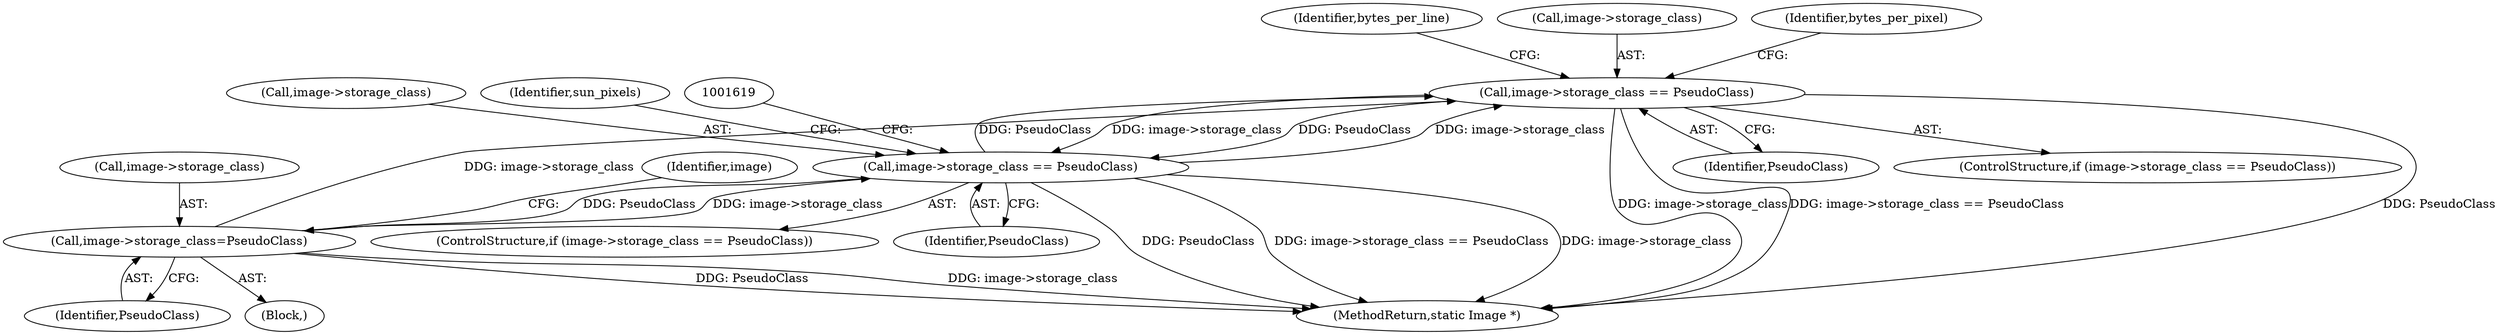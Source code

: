 digraph "0_ImageMagick_78f82d9d1c2944725a279acd573a22168dc6e22a@pointer" {
"1001178" [label="(Call,image->storage_class == PseudoClass)"];
"1001613" [label="(Call,image->storage_class == PseudoClass)"];
"1001178" [label="(Call,image->storage_class == PseudoClass)"];
"1000398" [label="(Call,image->storage_class=PseudoClass)"];
"1001727" [label="(MethodReturn,static Image *)"];
"1001182" [label="(Identifier,PseudoClass)"];
"1000405" [label="(Identifier,image)"];
"1001617" [label="(Identifier,PseudoClass)"];
"1001614" [label="(Call,image->storage_class)"];
"1001186" [label="(Identifier,bytes_per_line)"];
"1001179" [label="(Call,image->storage_class)"];
"1001339" [label="(Identifier,bytes_per_pixel)"];
"1000396" [label="(Block,)"];
"1000402" [label="(Identifier,PseudoClass)"];
"1000398" [label="(Call,image->storage_class=PseudoClass)"];
"1001177" [label="(ControlStructure,if (image->storage_class == PseudoClass))"];
"1001178" [label="(Call,image->storage_class == PseudoClass)"];
"1001612" [label="(ControlStructure,if (image->storage_class == PseudoClass))"];
"1001613" [label="(Call,image->storage_class == PseudoClass)"];
"1001624" [label="(Identifier,sun_pixels)"];
"1000399" [label="(Call,image->storage_class)"];
"1001178" -> "1001177"  [label="AST: "];
"1001178" -> "1001182"  [label="CFG: "];
"1001179" -> "1001178"  [label="AST: "];
"1001182" -> "1001178"  [label="AST: "];
"1001186" -> "1001178"  [label="CFG: "];
"1001339" -> "1001178"  [label="CFG: "];
"1001178" -> "1001727"  [label="DDG: image->storage_class"];
"1001178" -> "1001727"  [label="DDG: image->storage_class == PseudoClass"];
"1001178" -> "1001727"  [label="DDG: PseudoClass"];
"1001613" -> "1001178"  [label="DDG: image->storage_class"];
"1001613" -> "1001178"  [label="DDG: PseudoClass"];
"1000398" -> "1001178"  [label="DDG: image->storage_class"];
"1001178" -> "1001613"  [label="DDG: image->storage_class"];
"1001178" -> "1001613"  [label="DDG: PseudoClass"];
"1001613" -> "1001612"  [label="AST: "];
"1001613" -> "1001617"  [label="CFG: "];
"1001614" -> "1001613"  [label="AST: "];
"1001617" -> "1001613"  [label="AST: "];
"1001619" -> "1001613"  [label="CFG: "];
"1001624" -> "1001613"  [label="CFG: "];
"1001613" -> "1001727"  [label="DDG: image->storage_class"];
"1001613" -> "1001727"  [label="DDG: PseudoClass"];
"1001613" -> "1001727"  [label="DDG: image->storage_class == PseudoClass"];
"1001613" -> "1000398"  [label="DDG: PseudoClass"];
"1000398" -> "1001613"  [label="DDG: image->storage_class"];
"1000398" -> "1000396"  [label="AST: "];
"1000398" -> "1000402"  [label="CFG: "];
"1000399" -> "1000398"  [label="AST: "];
"1000402" -> "1000398"  [label="AST: "];
"1000405" -> "1000398"  [label="CFG: "];
"1000398" -> "1001727"  [label="DDG: PseudoClass"];
"1000398" -> "1001727"  [label="DDG: image->storage_class"];
}
